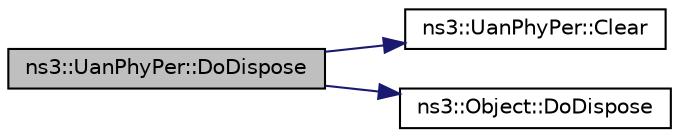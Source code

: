digraph "ns3::UanPhyPer::DoDispose"
{
 // LATEX_PDF_SIZE
  edge [fontname="Helvetica",fontsize="10",labelfontname="Helvetica",labelfontsize="10"];
  node [fontname="Helvetica",fontsize="10",shape=record];
  rankdir="LR";
  Node1 [label="ns3::UanPhyPer::DoDispose",height=0.2,width=0.4,color="black", fillcolor="grey75", style="filled", fontcolor="black",tooltip="Destructor implementation."];
  Node1 -> Node2 [color="midnightblue",fontsize="10",style="solid",fontname="Helvetica"];
  Node2 [label="ns3::UanPhyPer::Clear",height=0.2,width=0.4,color="black", fillcolor="white", style="filled",URL="$classns3_1_1_uan_phy_per.html#ad9f1e120c600dc4de0ae4fcc64252605",tooltip="Clear all pointer references."];
  Node1 -> Node3 [color="midnightblue",fontsize="10",style="solid",fontname="Helvetica"];
  Node3 [label="ns3::Object::DoDispose",height=0.2,width=0.4,color="black", fillcolor="white", style="filled",URL="$classns3_1_1_object.html#a475d429a75d302d4775f4ae32479b287",tooltip="Destructor implementation."];
}
